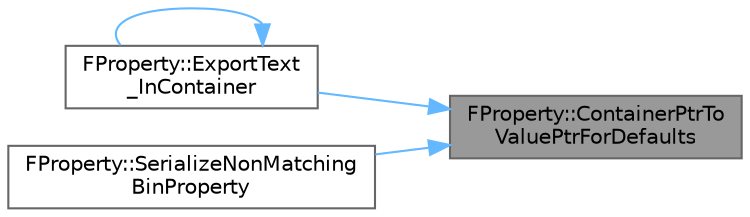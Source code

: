 digraph "FProperty::ContainerPtrToValuePtrForDefaults"
{
 // INTERACTIVE_SVG=YES
 // LATEX_PDF_SIZE
  bgcolor="transparent";
  edge [fontname=Helvetica,fontsize=10,labelfontname=Helvetica,labelfontsize=10];
  node [fontname=Helvetica,fontsize=10,shape=box,height=0.2,width=0.4];
  rankdir="RL";
  Node1 [id="Node000001",label="FProperty::ContainerPtrTo\lValuePtrForDefaults",height=0.2,width=0.4,color="gray40", fillcolor="grey60", style="filled", fontcolor="black",tooltip=" "];
  Node1 -> Node2 [id="edge1_Node000001_Node000002",dir="back",color="steelblue1",style="solid",tooltip=" "];
  Node2 [id="Node000002",label="FProperty::ExportText\l_InContainer",height=0.2,width=0.4,color="grey40", fillcolor="white", style="filled",URL="$d9/dbc/classFProperty.html#aadfab967c6bfc607931451f0bb817f6d",tooltip=" "];
  Node2 -> Node2 [id="edge2_Node000002_Node000002",dir="back",color="steelblue1",style="solid",tooltip=" "];
  Node1 -> Node3 [id="edge3_Node000001_Node000003",dir="back",color="steelblue1",style="solid",tooltip=" "];
  Node3 [id="Node000003",label="FProperty::SerializeNonMatching\lBinProperty",height=0.2,width=0.4,color="grey40", fillcolor="white", style="filled",URL="$d9/dbc/classFProperty.html#ad9318f700e4c0ce3ffb1374c6acce11b",tooltip="Serializes the property with the struct's data residing in Data, unless it matches the default."];
}
